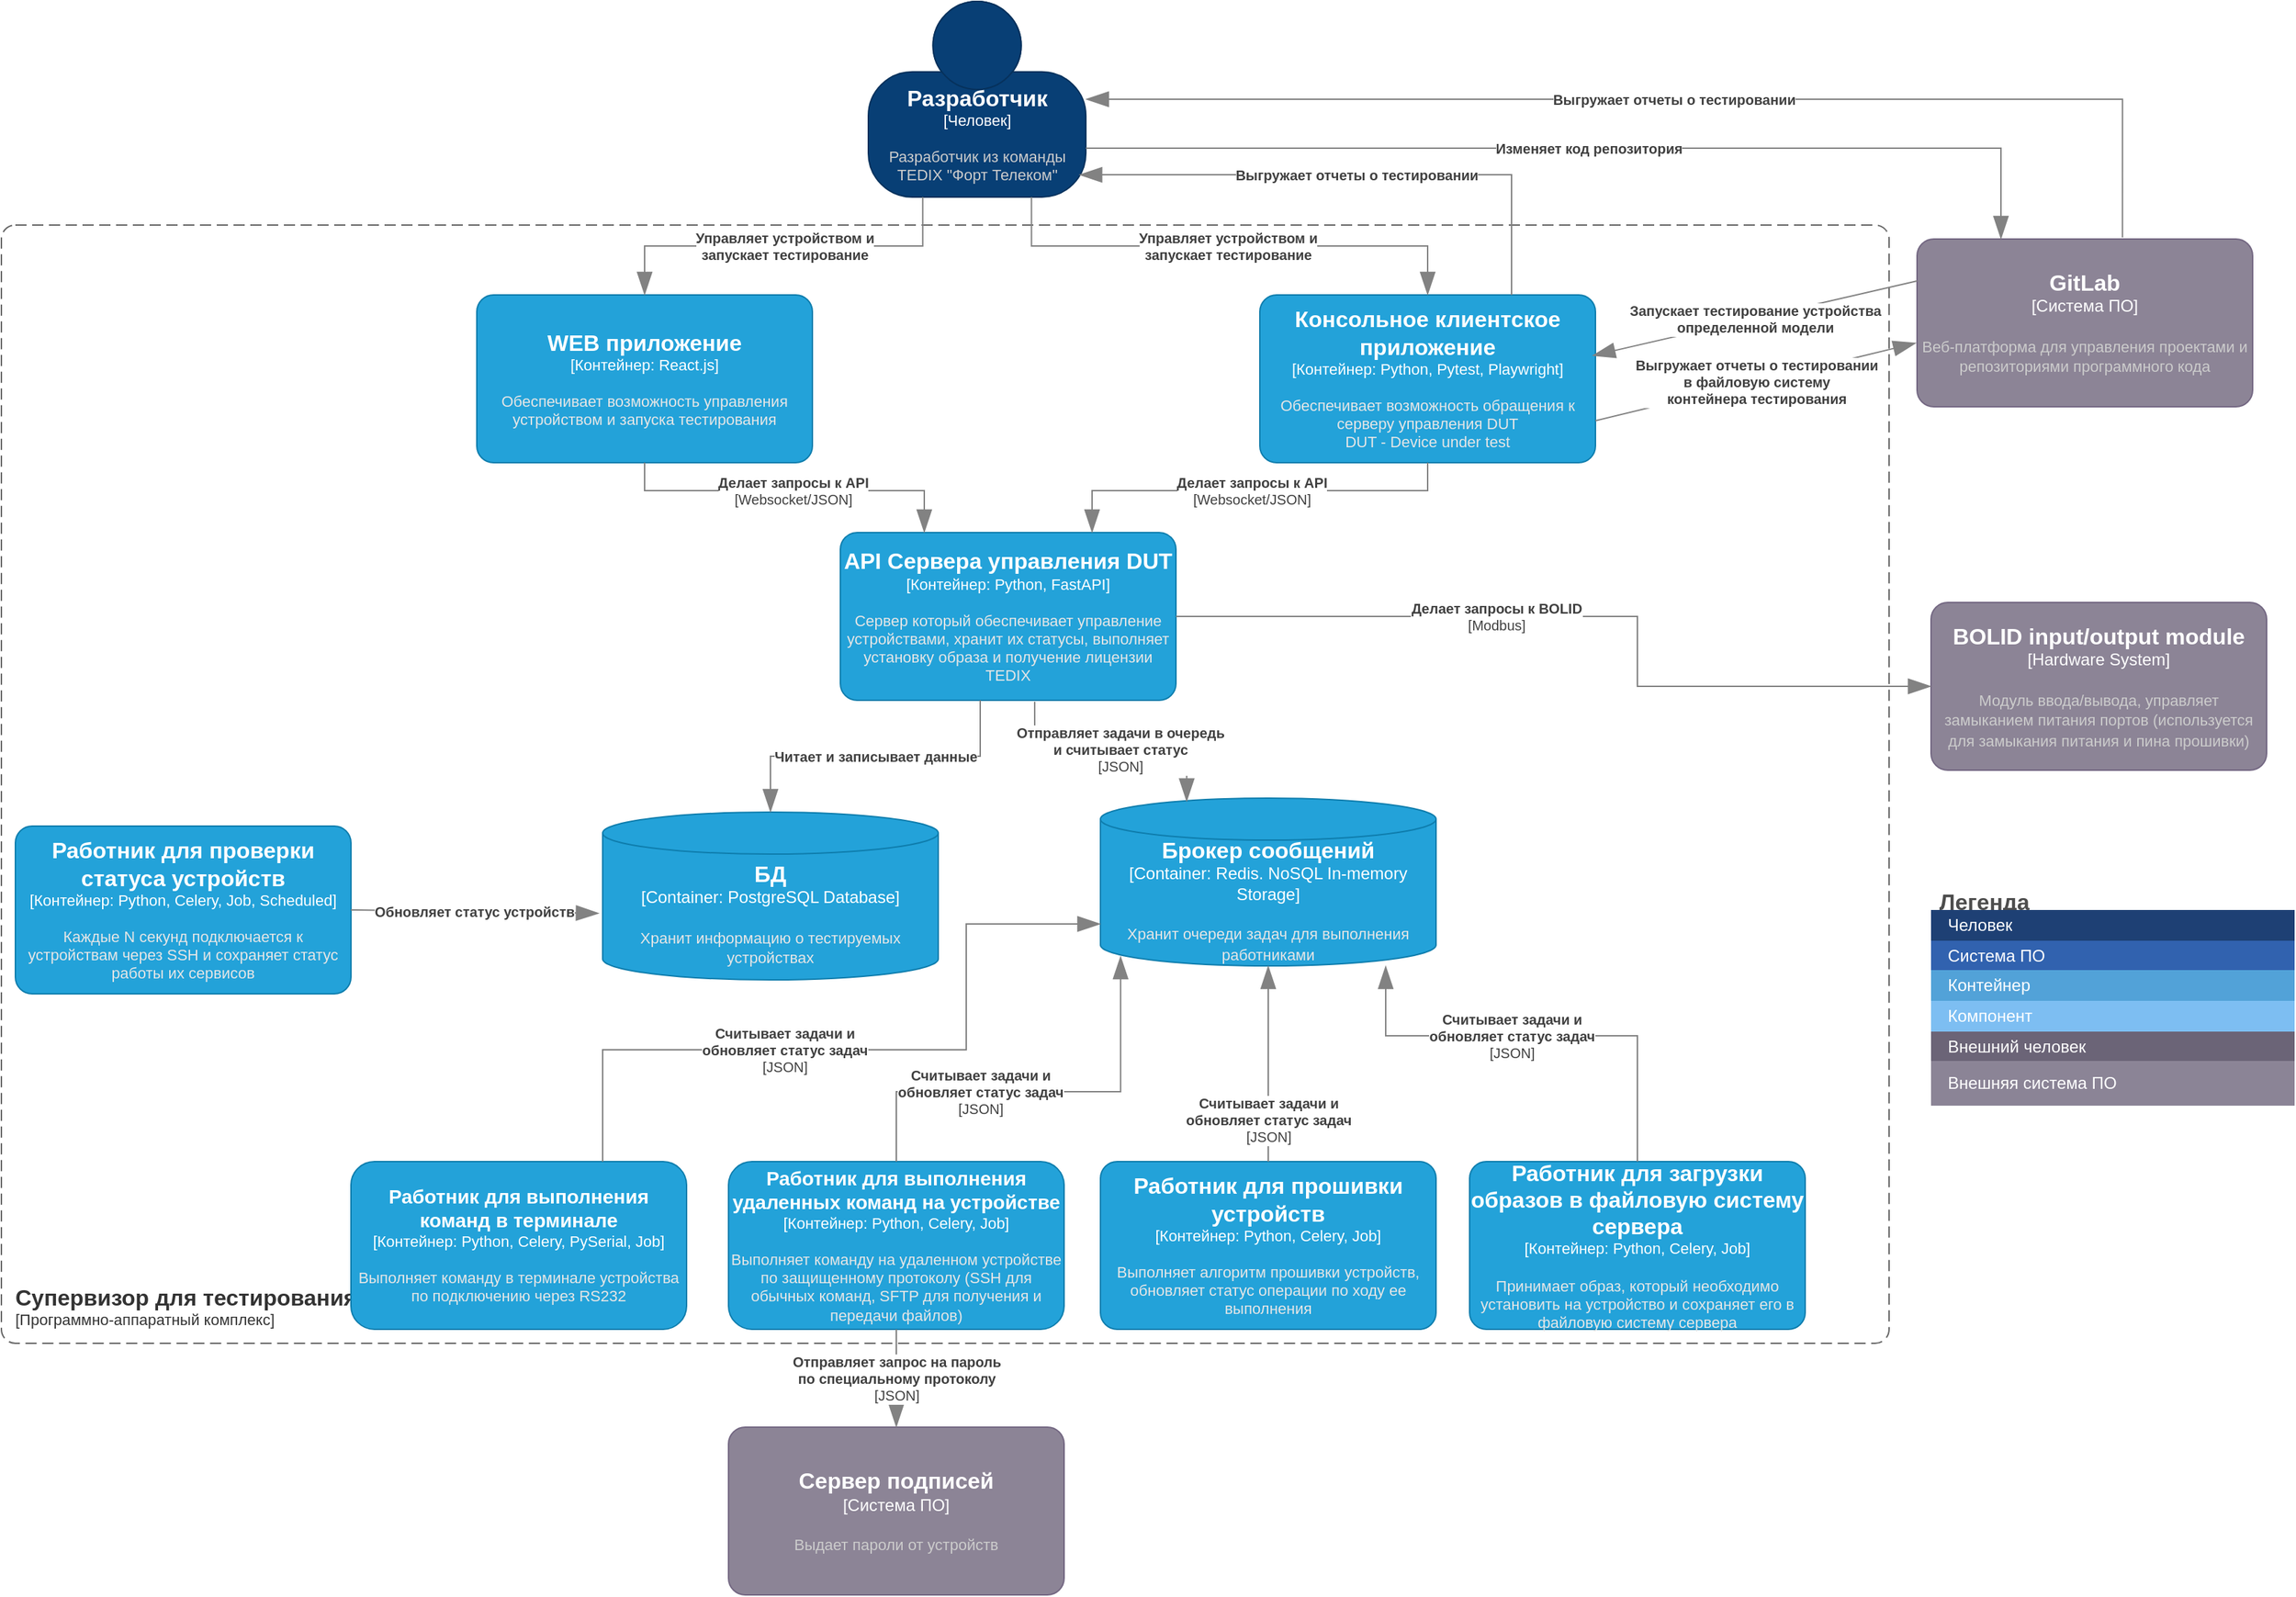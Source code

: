 <mxfile version="26.0.16">
  <diagram name="Страница — 1" id="gZ6Iyopq06BZ13NAgH_K">
    <mxGraphModel dx="3567" dy="1429" grid="1" gridSize="10" guides="1" tooltips="1" connect="1" arrows="1" fold="1" page="1" pageScale="1" pageWidth="827" pageHeight="1169" math="0" shadow="0">
      <root>
        <mxCell id="0" />
        <mxCell id="1" parent="0" />
        <object placeholders="1" c4Name="Разработчик" c4Type="Человек" c4Description="Разработчик из команды TEDIX &quot;Форт Телеком&quot;" label="&lt;font style=&quot;font-size: 16px&quot;&gt;&lt;b&gt;%c4Name%&lt;/b&gt;&lt;/font&gt;&lt;div&gt;[%c4Type%]&lt;/div&gt;&lt;br&gt;&lt;div&gt;&lt;font style=&quot;font-size: 11px&quot;&gt;&lt;font color=&quot;#cccccc&quot;&gt;%c4Description%&lt;/font&gt;&lt;/div&gt;" id="B9FlSasgDufC2KT0_fgy-1">
          <mxCell style="html=1;fontSize=11;dashed=0;whiteSpace=wrap;fillColor=#083F75;strokeColor=#06315C;fontColor=#ffffff;shape=mxgraph.c4.person2;align=center;metaEdit=1;points=[[0.5,0,0],[1,0.5,0],[1,0.75,0],[0.75,1,0],[0.5,1,0],[0.25,1,0],[0,0.75,0],[0,0.5,0]];resizable=1;" parent="1" vertex="1">
            <mxGeometry x="-40" y="20" width="155.56" height="140" as="geometry" />
          </mxCell>
        </object>
        <object placeholders="1" c4Name="Супервизор для тестирования" c4Type="SystemScopeBoundary" c4Application="Программно-аппаратный комплекс" label="&lt;font style=&quot;font-size: 16px&quot;&gt;&lt;b&gt;&lt;div style=&quot;text-align: left&quot;&gt;%c4Name%&lt;/div&gt;&lt;/b&gt;&lt;/font&gt;&lt;div style=&quot;text-align: left&quot;&gt;[%c4Application%]&lt;/div&gt;" id="B9FlSasgDufC2KT0_fgy-2">
          <mxCell style="rounded=1;fontSize=11;whiteSpace=wrap;html=1;dashed=1;arcSize=20;fillColor=none;strokeColor=#666666;fontColor=#333333;labelBackgroundColor=none;align=left;verticalAlign=bottom;labelBorderColor=none;spacingTop=0;spacing=10;dashPattern=8 4;metaEdit=1;rotatable=0;perimeter=rectanglePerimeter;noLabel=0;labelPadding=0;allowArrows=0;connectable=0;expand=0;recursiveResize=0;editable=1;pointerEvents=0;absoluteArcSize=1;points=[[0.25,0,0],[0.5,0,0],[0.75,0,0],[1,0.25,0],[1,0.5,0],[1,0.75,0],[0.75,1,0],[0.5,1,0],[0.25,1,0],[0,0.75,0],[0,0.5,0],[0,0.25,0]];" parent="1" vertex="1">
            <mxGeometry x="-660" y="180" width="1350" height="800" as="geometry" />
          </mxCell>
        </object>
        <object placeholders="1" c4Name="GitLab" c4Type="Система ПО" c4Description="Веб-платформа для управления проектами и репозиториями программного кода" label="&lt;font style=&quot;font-size: 16px&quot;&gt;&lt;b&gt;%c4Name%&lt;/b&gt;&lt;/font&gt;&lt;div&gt;[%c4Type%]&lt;/div&gt;&lt;br&gt;&lt;div&gt;&lt;font style=&quot;font-size: 11px&quot;&gt;&lt;font color=&quot;#cccccc&quot;&gt;%c4Description%&lt;/font&gt;&lt;/div&gt;" id="B9FlSasgDufC2KT0_fgy-3">
          <mxCell style="rounded=1;whiteSpace=wrap;html=1;labelBackgroundColor=none;fillColor=#8C8496;fontColor=#ffffff;align=center;arcSize=10;strokeColor=#736782;metaEdit=1;resizable=0;points=[[0.25,0,0],[0.5,0,0],[0.75,0,0],[1,0.25,0],[1,0.5,0],[1,0.75,0],[0.75,1,0],[0.5,1,0],[0.25,1,0],[0,0.75,0],[0,0.5,0],[0,0.25,0]];" parent="1" vertex="1">
            <mxGeometry x="710" y="190" width="240" height="120" as="geometry" />
          </mxCell>
        </object>
        <mxCell id="B9FlSasgDufC2KT0_fgy-4" value="Легенда" style="shape=table;startSize=20;container=1;collapsible=0;childLayout=tableLayout;fontSize=16;align=left;verticalAlign=top;fillColor=none;strokeColor=none;fontColor=#4D4D4D;fontStyle=1;spacingLeft=6;spacing=0;resizable=1;" parent="1" vertex="1">
          <mxGeometry x="720" y="650" width="260" height="160" as="geometry" />
        </mxCell>
        <mxCell id="B9FlSasgDufC2KT0_fgy-5" value="" style="shape=tableRow;horizontal=0;startSize=0;swimlaneHead=0;swimlaneBody=0;strokeColor=inherit;top=0;left=0;bottom=0;right=0;collapsible=0;dropTarget=0;fillColor=none;points=[[0,0.5],[1,0.5]];portConstraint=eastwest;fontSize=12;" parent="B9FlSasgDufC2KT0_fgy-4" vertex="1">
          <mxGeometry y="20" width="260" height="22" as="geometry" />
        </mxCell>
        <mxCell id="B9FlSasgDufC2KT0_fgy-6" value="Человек" style="shape=partialRectangle;html=1;whiteSpace=wrap;connectable=0;strokeColor=inherit;overflow=hidden;fillColor=#1E4074;top=0;left=0;bottom=0;right=0;pointerEvents=1;fontSize=12;align=left;fontColor=#FFFFFF;gradientColor=none;spacingLeft=10;spacingRight=4;" parent="B9FlSasgDufC2KT0_fgy-5" vertex="1">
          <mxGeometry width="260" height="22" as="geometry">
            <mxRectangle width="260" height="22" as="alternateBounds" />
          </mxGeometry>
        </mxCell>
        <mxCell id="B9FlSasgDufC2KT0_fgy-7" value="" style="shape=tableRow;horizontal=0;startSize=0;swimlaneHead=0;swimlaneBody=0;strokeColor=inherit;top=0;left=0;bottom=0;right=0;collapsible=0;dropTarget=0;fillColor=none;points=[[0,0.5],[1,0.5]];portConstraint=eastwest;fontSize=12;" parent="B9FlSasgDufC2KT0_fgy-4" vertex="1">
          <mxGeometry y="42" width="260" height="21" as="geometry" />
        </mxCell>
        <mxCell id="B9FlSasgDufC2KT0_fgy-8" value="Система ПО" style="shape=partialRectangle;html=1;whiteSpace=wrap;connectable=0;strokeColor=inherit;overflow=hidden;fillColor=#3162AF;top=0;left=0;bottom=0;right=0;pointerEvents=1;fontSize=12;align=left;fontColor=#FFFFFF;gradientColor=none;spacingLeft=10;spacingRight=4;" parent="B9FlSasgDufC2KT0_fgy-7" vertex="1">
          <mxGeometry width="260" height="21" as="geometry">
            <mxRectangle width="260" height="21" as="alternateBounds" />
          </mxGeometry>
        </mxCell>
        <mxCell id="B9FlSasgDufC2KT0_fgy-9" value="" style="shape=tableRow;horizontal=0;startSize=0;swimlaneHead=0;swimlaneBody=0;strokeColor=inherit;top=0;left=0;bottom=0;right=0;collapsible=0;dropTarget=0;fillColor=none;points=[[0,0.5],[1,0.5]];portConstraint=eastwest;fontSize=12;" parent="B9FlSasgDufC2KT0_fgy-4" vertex="1">
          <mxGeometry y="63" width="260" height="22" as="geometry" />
        </mxCell>
        <mxCell id="B9FlSasgDufC2KT0_fgy-10" value="Контейнер" style="shape=partialRectangle;html=1;whiteSpace=wrap;connectable=0;strokeColor=inherit;overflow=hidden;fillColor=#52a2d8;top=0;left=0;bottom=0;right=0;pointerEvents=1;fontSize=12;align=left;fontColor=#FFFFFF;gradientColor=none;spacingLeft=10;spacingRight=4;" parent="B9FlSasgDufC2KT0_fgy-9" vertex="1">
          <mxGeometry width="260" height="22" as="geometry">
            <mxRectangle width="260" height="22" as="alternateBounds" />
          </mxGeometry>
        </mxCell>
        <mxCell id="B9FlSasgDufC2KT0_fgy-11" value="" style="shape=tableRow;horizontal=0;startSize=0;swimlaneHead=0;swimlaneBody=0;strokeColor=inherit;top=0;left=0;bottom=0;right=0;collapsible=0;dropTarget=0;fillColor=none;points=[[0,0.5],[1,0.5]];portConstraint=eastwest;fontSize=12;" parent="B9FlSasgDufC2KT0_fgy-4" vertex="1">
          <mxGeometry y="85" width="260" height="22" as="geometry" />
        </mxCell>
        <mxCell id="B9FlSasgDufC2KT0_fgy-12" value="Компонент" style="shape=partialRectangle;html=1;whiteSpace=wrap;connectable=0;strokeColor=inherit;overflow=hidden;fillColor=#7dbef2;top=0;left=0;bottom=0;right=0;pointerEvents=1;fontSize=12;align=left;fontColor=#FFFFFF;gradientColor=none;spacingLeft=10;spacingRight=4;" parent="B9FlSasgDufC2KT0_fgy-11" vertex="1">
          <mxGeometry width="260" height="22" as="geometry">
            <mxRectangle width="260" height="22" as="alternateBounds" />
          </mxGeometry>
        </mxCell>
        <mxCell id="B9FlSasgDufC2KT0_fgy-13" value="" style="shape=tableRow;horizontal=0;startSize=0;swimlaneHead=0;swimlaneBody=0;strokeColor=inherit;top=0;left=0;bottom=0;right=0;collapsible=0;dropTarget=0;fillColor=none;points=[[0,0.5],[1,0.5]];portConstraint=eastwest;fontSize=12;" parent="B9FlSasgDufC2KT0_fgy-4" vertex="1">
          <mxGeometry y="107" width="260" height="21" as="geometry" />
        </mxCell>
        <mxCell id="B9FlSasgDufC2KT0_fgy-14" value="Внешний человек" style="shape=partialRectangle;html=1;whiteSpace=wrap;connectable=0;strokeColor=inherit;overflow=hidden;fillColor=#6b6477;top=0;left=0;bottom=0;right=0;pointerEvents=1;fontSize=12;align=left;fontColor=#FFFFFF;gradientColor=none;spacingLeft=10;spacingRight=4;" parent="B9FlSasgDufC2KT0_fgy-13" vertex="1">
          <mxGeometry width="260" height="21" as="geometry">
            <mxRectangle width="260" height="21" as="alternateBounds" />
          </mxGeometry>
        </mxCell>
        <mxCell id="B9FlSasgDufC2KT0_fgy-15" value="" style="shape=tableRow;horizontal=0;startSize=0;swimlaneHead=0;swimlaneBody=0;strokeColor=inherit;top=0;left=0;bottom=0;right=0;collapsible=0;dropTarget=0;fillColor=none;points=[[0,0.5],[1,0.5]];portConstraint=eastwest;fontSize=12;" parent="B9FlSasgDufC2KT0_fgy-4" vertex="1">
          <mxGeometry y="128" width="260" height="32" as="geometry" />
        </mxCell>
        <mxCell id="B9FlSasgDufC2KT0_fgy-16" value="Внешняя система ПО" style="shape=partialRectangle;html=1;whiteSpace=wrap;connectable=0;strokeColor=inherit;overflow=hidden;fillColor=#8b8496;top=0;left=0;bottom=0;right=0;pointerEvents=1;fontSize=12;align=left;fontColor=#FFFFFF;gradientColor=none;spacingLeft=10;spacingRight=4;" parent="B9FlSasgDufC2KT0_fgy-15" vertex="1">
          <mxGeometry width="260" height="32" as="geometry">
            <mxRectangle width="260" height="32" as="alternateBounds" />
          </mxGeometry>
        </mxCell>
        <object placeholders="1" c4Type="Relationship" c4Description="Изменяет код репозитория" label="&lt;div style=&quot;text-align: left&quot;&gt;&lt;div style=&quot;text-align: center&quot;&gt;&lt;b&gt;%c4Description%&lt;/b&gt;&lt;/div&gt;" id="B9FlSasgDufC2KT0_fgy-18">
          <mxCell style="endArrow=blockThin;html=1;fontSize=10;fontColor=#404040;strokeWidth=1;endFill=1;strokeColor=#828282;elbow=vertical;metaEdit=1;endSize=14;startSize=14;jumpStyle=arc;jumpSize=16;rounded=0;entryX=0.25;entryY=0;entryDx=0;entryDy=0;entryPerimeter=0;exitX=1;exitY=0.75;exitDx=0;exitDy=0;exitPerimeter=0;edgeStyle=orthogonalEdgeStyle;" parent="1" source="B9FlSasgDufC2KT0_fgy-1" target="B9FlSasgDufC2KT0_fgy-3" edge="1">
            <mxGeometry width="240" relative="1" as="geometry">
              <mxPoint x="270" y="190" as="sourcePoint" />
              <mxPoint x="510" y="190" as="targetPoint" />
            </mxGeometry>
          </mxCell>
        </object>
        <object placeholders="1" c4Name="Консольное клиентское приложение" c4Type="Контейнер" c4Technology="Python, Pytest, Playwright" c4Description="Обеспечивает возможность обращения к серверу управления DUT&#xa;DUT - Device under test" label="&lt;font style=&quot;font-size: 16px&quot;&gt;&lt;b&gt;%c4Name%&lt;/b&gt;&lt;/font&gt;&lt;div&gt;[%c4Type%: %c4Technology%]&lt;/div&gt;&lt;br&gt;&lt;div&gt;&lt;font style=&quot;font-size: 11px&quot;&gt;&lt;font color=&quot;#E6E6E6&quot;&gt;%c4Description%&lt;/font&gt;&lt;/div&gt;" id="B9FlSasgDufC2KT0_fgy-20">
          <mxCell style="rounded=1;whiteSpace=wrap;html=1;fontSize=11;labelBackgroundColor=none;fillColor=#23A2D9;fontColor=#ffffff;align=center;arcSize=10;strokeColor=#0E7DAD;metaEdit=1;resizable=0;points=[[0.25,0,0],[0.5,0,0],[0.75,0,0],[1,0.25,0],[1,0.5,0],[1,0.75,0],[0.75,1,0],[0.5,1,0],[0.25,1,0],[0,0.75,0],[0,0.5,0],[0,0.25,0]];" parent="1" vertex="1">
            <mxGeometry x="240" y="230" width="240" height="120" as="geometry" />
          </mxCell>
        </object>
        <object placeholders="1" c4Type="Relationship" c4Description="Управляет устройством и&#xa;запускает тестирование" label="&lt;div style=&quot;text-align: left&quot;&gt;&lt;div style=&quot;text-align: center&quot;&gt;&lt;b&gt;%c4Description%&lt;/b&gt;&lt;/div&gt;" id="B9FlSasgDufC2KT0_fgy-21">
          <mxCell style="endArrow=blockThin;html=1;fontSize=10;fontColor=#404040;strokeWidth=1;endFill=1;strokeColor=#828282;elbow=vertical;metaEdit=1;endSize=14;startSize=14;jumpStyle=arc;jumpSize=16;rounded=0;entryX=0.5;entryY=0;entryDx=0;entryDy=0;entryPerimeter=0;exitX=0.75;exitY=1;exitDx=0;exitDy=0;exitPerimeter=0;edgeStyle=orthogonalEdgeStyle;" parent="1" source="B9FlSasgDufC2KT0_fgy-1" target="B9FlSasgDufC2KT0_fgy-20" edge="1">
            <mxGeometry x="-0.006" width="240" relative="1" as="geometry">
              <mxPoint x="532" y="115" as="sourcePoint" />
              <mxPoint x="680" y="190" as="targetPoint" />
              <mxPoint as="offset" />
            </mxGeometry>
          </mxCell>
        </object>
        <object placeholders="1" c4Type="Relationship" c4Description="Запускает тестирование устройства &#xa;определенной модели" label="&lt;div style=&quot;text-align: left&quot;&gt;&lt;div style=&quot;text-align: center&quot;&gt;&lt;b&gt;%c4Description%&lt;/b&gt;&lt;/div&gt;" id="B9FlSasgDufC2KT0_fgy-23">
          <mxCell style="endArrow=blockThin;html=1;fontSize=10;fontColor=#404040;strokeWidth=1;endFill=1;strokeColor=#828282;elbow=vertical;metaEdit=1;endSize=14;startSize=14;jumpStyle=arc;jumpSize=16;rounded=0;entryX=0.991;entryY=0.362;entryDx=0;entryDy=0;entryPerimeter=0;exitX=0;exitY=0.25;exitDx=0;exitDy=0;exitPerimeter=0;" parent="1" source="B9FlSasgDufC2KT0_fgy-3" target="B9FlSasgDufC2KT0_fgy-20" edge="1">
            <mxGeometry width="240" relative="1" as="geometry">
              <mxPoint x="454" y="150" as="sourcePoint" />
              <mxPoint x="430" y="210" as="targetPoint" />
            </mxGeometry>
          </mxCell>
        </object>
        <object placeholders="1" c4Name="API Сервера управления DUT" c4Type="Контейнер" c4Technology="Python, FastAPI" c4Description="Сервер который обеспечивает управление устройствами, хранит их статусы, выполняет установку образа и получение лицензии TEDIX" label="&lt;font style=&quot;font-size: 16px&quot;&gt;&lt;b&gt;%c4Name%&lt;/b&gt;&lt;/font&gt;&lt;div&gt;[%c4Type%: %c4Technology%]&lt;/div&gt;&lt;br&gt;&lt;div&gt;&lt;font style=&quot;font-size: 11px&quot;&gt;&lt;font color=&quot;#E6E6E6&quot;&gt;%c4Description%&lt;/font&gt;&lt;/div&gt;" id="B9FlSasgDufC2KT0_fgy-24">
          <mxCell style="rounded=1;whiteSpace=wrap;html=1;fontSize=11;labelBackgroundColor=none;fillColor=#23A2D9;fontColor=#ffffff;align=center;arcSize=10;strokeColor=#0E7DAD;metaEdit=1;resizable=0;points=[[0.25,0,0],[0.5,0,0],[0.75,0,0],[1,0.25,0],[1,0.5,0],[1,0.75,0],[0.75,1,0],[0.5,1,0],[0.25,1,0],[0,0.75,0],[0,0.5,0],[0,0.25,0]];" parent="1" vertex="1">
            <mxGeometry x="-60" y="400" width="240" height="120" as="geometry" />
          </mxCell>
        </object>
        <object placeholders="1" c4Type="Relationship" c4Technology="Websocket/JSON" c4Description="Делает запросы к API" label="&lt;div style=&quot;text-align: left&quot;&gt;&lt;div style=&quot;text-align: center&quot;&gt;&lt;b&gt;%c4Description%&lt;/b&gt;&lt;/div&gt;&lt;div style=&quot;text-align: center&quot;&gt;[%c4Technology%]&lt;/div&gt;&lt;/div&gt;" id="B9FlSasgDufC2KT0_fgy-27">
          <mxCell style="endArrow=blockThin;html=1;fontSize=10;fontColor=#404040;strokeWidth=1;endFill=1;strokeColor=#828282;elbow=vertical;metaEdit=1;endSize=14;startSize=14;jumpStyle=arc;jumpSize=16;rounded=0;exitX=0.5;exitY=1;exitDx=0;exitDy=0;exitPerimeter=0;entryX=0.75;entryY=0;entryDx=0;entryDy=0;entryPerimeter=0;edgeStyle=orthogonalEdgeStyle;" parent="1" source="B9FlSasgDufC2KT0_fgy-20" target="B9FlSasgDufC2KT0_fgy-24" edge="1">
            <mxGeometry x="0.007" width="240" relative="1" as="geometry">
              <mxPoint x="270" y="340" as="sourcePoint" />
              <mxPoint x="510" y="340" as="targetPoint" />
              <Array as="points">
                <mxPoint x="360" y="370" />
                <mxPoint x="120" y="370" />
              </Array>
              <mxPoint as="offset" />
            </mxGeometry>
          </mxCell>
        </object>
        <object placeholders="1" c4Name="Работник для загрузки образов в файловую систему сервера" c4Type="Контейнер" c4Technology="Python, Celery, Job" c4Description="Принимает образ, который необходимо установить на устройство и сохраняет его в файловую систему сервера" label="&lt;font style=&quot;font-size: 16px&quot;&gt;&lt;b&gt;%c4Name%&lt;/b&gt;&lt;/font&gt;&lt;div&gt;[%c4Type%: %c4Technology%]&lt;/div&gt;&lt;br&gt;&lt;div&gt;&lt;font style=&quot;font-size: 11px&quot;&gt;&lt;font color=&quot;#E6E6E6&quot;&gt;%c4Description%&lt;/font&gt;&lt;/div&gt;" id="B9FlSasgDufC2KT0_fgy-28">
          <mxCell style="rounded=1;whiteSpace=wrap;html=1;fontSize=11;labelBackgroundColor=none;fillColor=#23A2D9;fontColor=#ffffff;align=center;arcSize=10;strokeColor=#0E7DAD;metaEdit=1;resizable=0;points=[[0.25,0,0],[0.5,0,0],[0.75,0,0],[1,0.25,0],[1,0.5,0],[1,0.75,0],[0.75,1,0],[0.5,1,0],[0.25,1,0],[0,0.75,0],[0,0.5,0],[0,0.25,0]];" parent="1" vertex="1">
            <mxGeometry x="390" y="850" width="240" height="120" as="geometry" />
          </mxCell>
        </object>
        <object placeholders="1" c4Type="Relationship" c4Description="Выгружает отчеты о тестировании&#xa;в файловую систему&#xa;контейнера тестирования" label="&lt;div style=&quot;text-align: left&quot;&gt;&lt;div style=&quot;text-align: center&quot;&gt;&lt;b&gt;%c4Description%&lt;/b&gt;&lt;/div&gt;" id="B9FlSasgDufC2KT0_fgy-31">
          <mxCell style="endArrow=blockThin;html=1;fontSize=10;fontColor=#404040;strokeWidth=1;endFill=1;strokeColor=#828282;elbow=vertical;metaEdit=1;endSize=14;startSize=14;jumpStyle=arc;jumpSize=16;rounded=0;entryX=-0.003;entryY=0.62;entryDx=0;entryDy=0;entryPerimeter=0;exitX=1;exitY=0.75;exitDx=0;exitDy=0;exitPerimeter=0;" parent="1" source="B9FlSasgDufC2KT0_fgy-20" target="B9FlSasgDufC2KT0_fgy-3" edge="1">
            <mxGeometry width="240" relative="1" as="geometry">
              <mxPoint x="270" y="340" as="sourcePoint" />
              <mxPoint x="510" y="340" as="targetPoint" />
            </mxGeometry>
          </mxCell>
        </object>
        <object placeholders="1" c4Type="Relationship" c4Description="Выгружает отчеты о тестировании" label="&lt;div style=&quot;text-align: left&quot;&gt;&lt;div style=&quot;text-align: center&quot;&gt;&lt;b&gt;%c4Description%&lt;/b&gt;&lt;/div&gt;" id="B9FlSasgDufC2KT0_fgy-34">
          <mxCell style="endArrow=blockThin;html=1;fontSize=10;fontColor=#404040;strokeWidth=1;endFill=1;strokeColor=#828282;elbow=vertical;metaEdit=1;endSize=14;startSize=14;jumpStyle=arc;jumpSize=16;rounded=0;entryX=1;entryY=0.5;entryDx=0;entryDy=0;entryPerimeter=0;exitX=0.612;exitY=-0.009;exitDx=0;exitDy=0;exitPerimeter=0;edgeStyle=orthogonalEdgeStyle;" parent="1" source="B9FlSasgDufC2KT0_fgy-3" target="B9FlSasgDufC2KT0_fgy-1" edge="1">
            <mxGeometry width="240" relative="1" as="geometry">
              <mxPoint x="270" y="340" as="sourcePoint" />
              <mxPoint x="510" y="340" as="targetPoint" />
              <Array as="points">
                <mxPoint x="857" y="90" />
              </Array>
            </mxGeometry>
          </mxCell>
        </object>
        <object placeholders="1" c4Name="БД" c4Type="Container" c4Technology="PostgreSQL Database" c4Description="Хранит информацию о тестируемых устройствах" label="&lt;font style=&quot;font-size: 16px&quot;&gt;&lt;b&gt;%c4Name%&lt;/b&gt;&lt;/font&gt;&lt;div&gt;[%c4Type%:&amp;nbsp;%c4Technology%]&lt;/div&gt;&lt;br&gt;&lt;div&gt;&lt;font style=&quot;font-size: 11px&quot;&gt;&lt;font color=&quot;#E6E6E6&quot;&gt;%c4Description%&lt;/font&gt;&lt;/div&gt;" id="B9FlSasgDufC2KT0_fgy-36">
          <mxCell style="shape=cylinder3;size=15;whiteSpace=wrap;html=1;boundedLbl=1;rounded=0;labelBackgroundColor=none;fillColor=#23A2D9;fontSize=12;fontColor=#ffffff;align=center;strokeColor=#0E7DAD;metaEdit=1;points=[[0.5,0,0],[1,0.25,0],[1,0.5,0],[1,0.75,0],[0.5,1,0],[0,0.75,0],[0,0.5,0],[0,0.25,0]];resizable=0;" parent="1" vertex="1">
            <mxGeometry x="-230" y="600" width="240" height="120" as="geometry" />
          </mxCell>
        </object>
        <object placeholders="1" c4Type="Relationship" c4Description="Читает и записывает данные" label="&lt;div style=&quot;text-align: left&quot;&gt;&lt;div style=&quot;text-align: center&quot;&gt;&lt;b&gt;%c4Description%&lt;/b&gt;&lt;/div&gt;" id="B9FlSasgDufC2KT0_fgy-37">
          <mxCell style="endArrow=blockThin;html=1;fontSize=10;fontColor=#404040;strokeWidth=1;endFill=1;strokeColor=#828282;elbow=vertical;metaEdit=1;endSize=14;startSize=14;jumpStyle=arc;jumpSize=16;rounded=0;entryX=0.5;entryY=0;entryDx=0;entryDy=0;entryPerimeter=0;edgeStyle=orthogonalEdgeStyle;" parent="1" target="B9FlSasgDufC2KT0_fgy-36" edge="1">
            <mxGeometry x="0.003" width="240" relative="1" as="geometry">
              <mxPoint x="40" y="520" as="sourcePoint" />
              <mxPoint x="540" y="420" as="targetPoint" />
              <Array as="points">
                <mxPoint x="40" y="520" />
                <mxPoint x="40" y="560" />
                <mxPoint x="-110" y="560" />
              </Array>
              <mxPoint as="offset" />
            </mxGeometry>
          </mxCell>
        </object>
        <object placeholders="1" c4Name="Работник для прошивки устройств" c4Type="Контейнер" c4Technology="Python, Celery, Job" c4Description="Выполняет алгоритм прошивки устройств, обновляет статус операции по ходу ее выполнения" label="&lt;font style=&quot;font-size: 16px&quot;&gt;&lt;b&gt;%c4Name%&lt;/b&gt;&lt;/font&gt;&lt;div&gt;[%c4Type%: %c4Technology%]&lt;/div&gt;&lt;br&gt;&lt;div&gt;&lt;font style=&quot;font-size: 11px&quot;&gt;&lt;font color=&quot;#E6E6E6&quot;&gt;%c4Description%&lt;/font&gt;&lt;/div&gt;" id="Phok59T1mTUjHFE7Rr9w-1">
          <mxCell style="rounded=1;whiteSpace=wrap;html=1;fontSize=11;labelBackgroundColor=none;fillColor=#23A2D9;fontColor=#ffffff;align=center;arcSize=10;strokeColor=#0E7DAD;metaEdit=1;resizable=0;points=[[0.25,0,0],[0.5,0,0],[0.75,0,0],[1,0.25,0],[1,0.5,0],[1,0.75,0],[0.75,1,0],[0.5,1,0],[0.25,1,0],[0,0.75,0],[0,0.5,0],[0,0.25,0]];" vertex="1" parent="1">
            <mxGeometry x="126" y="850" width="240" height="120" as="geometry" />
          </mxCell>
        </object>
        <object placeholders="1" c4Name="Сервер подписей" c4Type="Система ПО" c4Description="Выдает пароли от устройств" label="&lt;font style=&quot;font-size: 16px&quot;&gt;&lt;b&gt;%c4Name%&lt;/b&gt;&lt;/font&gt;&lt;div&gt;[%c4Type%]&lt;/div&gt;&lt;br&gt;&lt;div&gt;&lt;font style=&quot;font-size: 11px&quot;&gt;&lt;font color=&quot;#cccccc&quot;&gt;%c4Description%&lt;/font&gt;&lt;/div&gt;" id="Phok59T1mTUjHFE7Rr9w-2">
          <mxCell style="rounded=1;whiteSpace=wrap;html=1;labelBackgroundColor=none;fillColor=#8C8496;fontColor=#ffffff;align=center;arcSize=10;strokeColor=#736782;metaEdit=1;resizable=0;points=[[0.25,0,0],[0.5,0,0],[0.75,0,0],[1,0.25,0],[1,0.5,0],[1,0.75,0],[0.75,1,0],[0.5,1,0],[0.25,1,0],[0,0.75,0],[0,0.5,0],[0,0.25,0]];" vertex="1" parent="1">
            <mxGeometry x="-140" y="1040" width="240" height="120" as="geometry" />
          </mxCell>
        </object>
        <object placeholders="1" c4Name="Работник для выполнения удаленных команд на устройстве" c4Type="Контейнер" c4Technology="Python, Celery, Job" c4Description="Выполняет команду на удаленном устройстве по защищенному протоколу (SSH для обычных команд, SFTP для получения и передачи файлов)" label="&lt;font style=&quot;font-size: 14px&quot;&gt;&lt;b&gt;%c4Name%&lt;/b&gt;&lt;/font&gt;&lt;div&gt;[%c4Type%: %c4Technology%]&lt;/div&gt;&lt;br&gt;&lt;div&gt;&lt;font style=&quot;font-size: 11px&quot;&gt;&lt;font color=&quot;#E6E6E6&quot;&gt;%c4Description%&lt;/font&gt;&lt;/div&gt;" id="Phok59T1mTUjHFE7Rr9w-5">
          <mxCell style="rounded=1;whiteSpace=wrap;html=1;fontSize=11;labelBackgroundColor=none;fillColor=#23A2D9;fontColor=#ffffff;align=center;arcSize=14;strokeColor=#0E7DAD;metaEdit=1;resizable=0;points=[[0.25,0,0],[0.5,0,0],[0.75,0,0],[1,0.25,0],[1,0.5,0],[1,0.75,0],[0.75,1,0],[0.5,1,0],[0.25,1,0],[0,0.75,0],[0,0.5,0],[0,0.25,0]];" vertex="1" parent="1">
            <mxGeometry x="-140" y="850" width="240" height="120" as="geometry" />
          </mxCell>
        </object>
        <object placeholders="1" c4Name="Брокер сообщений" c4Type="Container" c4Technology="Redis. NoSQL In-memory Storage" c4Description="Хранит очереди задач для выполнения работниками" label="&lt;font style=&quot;font-size: 16px&quot;&gt;&lt;b&gt;%c4Name%&lt;/b&gt;&lt;/font&gt;&lt;div&gt;[%c4Type%:&amp;nbsp;%c4Technology%]&lt;/div&gt;&lt;br&gt;&lt;div&gt;&lt;font style=&quot;font-size: 11px&quot;&gt;&lt;font color=&quot;#E6E6E6&quot;&gt;%c4Description%&lt;/font&gt;&lt;/div&gt;" id="Phok59T1mTUjHFE7Rr9w-7">
          <mxCell style="shape=cylinder3;size=15;whiteSpace=wrap;html=1;boundedLbl=1;rounded=0;labelBackgroundColor=none;fillColor=#23A2D9;fontSize=12;fontColor=#ffffff;align=center;strokeColor=#0E7DAD;metaEdit=1;points=[[0.5,0,0],[1,0.25,0],[1,0.5,0],[1,0.75,0],[0.5,1,0],[0,0.75,0],[0,0.5,0],[0,0.25,0]];resizable=0;" vertex="1" parent="1">
            <mxGeometry x="126" y="590" width="240" height="120" as="geometry" />
          </mxCell>
        </object>
        <object placeholders="1" c4Type="Relationship" c4Technology="JSON" c4Description="Отправляет задачи в очередь&#xa;и считывает статус" label="&lt;div style=&quot;text-align: left&quot;&gt;&lt;div style=&quot;text-align: center&quot;&gt;&lt;b&gt;%c4Description%&lt;/b&gt;&lt;/div&gt;&lt;div style=&quot;text-align: center&quot;&gt;[%c4Technology%]&lt;/div&gt;&lt;/div&gt;" id="Phok59T1mTUjHFE7Rr9w-10">
          <mxCell style="endArrow=blockThin;html=1;fontSize=10;fontColor=#404040;strokeWidth=1;endFill=1;strokeColor=#828282;elbow=vertical;metaEdit=1;endSize=14;startSize=14;jumpStyle=arc;jumpSize=16;rounded=0;exitX=0.579;exitY=1.008;exitDx=0;exitDy=0;exitPerimeter=0;entryX=0.257;entryY=0.02;entryDx=0;entryDy=0;entryPerimeter=0;edgeStyle=orthogonalEdgeStyle;" edge="1" parent="1" source="B9FlSasgDufC2KT0_fgy-24" target="Phok59T1mTUjHFE7Rr9w-7">
            <mxGeometry x="0.055" width="240" relative="1" as="geometry">
              <mxPoint x="150" y="270" as="sourcePoint" />
              <mxPoint x="34" y="281" as="targetPoint" />
              <mxPoint as="offset" />
            </mxGeometry>
          </mxCell>
        </object>
        <object placeholders="1" c4Name="Работник для выполнения команд в терминале" c4Type="Контейнер" c4Technology="Python, Celery, PySerial, Job" c4Description="Выполняет команду в терминале устройства по подключению через RS232" label="&lt;font style=&quot;font-size: 14px&quot;&gt;&lt;b&gt;%c4Name%&lt;/b&gt;&lt;/font&gt;&lt;div&gt;[%c4Type%: %c4Technology%]&lt;/div&gt;&lt;br&gt;&lt;div&gt;&lt;font style=&quot;font-size: 11px&quot;&gt;&lt;font color=&quot;#E6E6E6&quot;&gt;%c4Description%&lt;/font&gt;&lt;/div&gt;" id="Phok59T1mTUjHFE7Rr9w-15">
          <mxCell style="rounded=1;whiteSpace=wrap;html=1;fontSize=11;labelBackgroundColor=none;fillColor=#23A2D9;fontColor=#ffffff;align=center;arcSize=14;strokeColor=#0E7DAD;metaEdit=1;resizable=0;points=[[0.25,0,0],[0.5,0,0],[0.75,0,0],[1,0.25,0],[1,0.5,0],[1,0.75,0],[0.75,1,0],[0.5,1,0],[0.25,1,0],[0,0.75,0],[0,0.5,0],[0,0.25,0]];" vertex="1" parent="1">
            <mxGeometry x="-410" y="850" width="240" height="120" as="geometry" />
          </mxCell>
        </object>
        <object placeholders="1" c4Name="Работник для проверки статуса устройств" c4Type="Контейнер" c4Technology="Python, Celery, Job, Scheduled" c4Description="Каждые N секунд подключается к устройствам через SSH и сохраняет статус работы их сервисов " label="&lt;font style=&quot;font-size: 16px&quot;&gt;&lt;b&gt;%c4Name%&lt;/b&gt;&lt;/font&gt;&lt;div&gt;[%c4Type%: %c4Technology%]&lt;/div&gt;&lt;br&gt;&lt;div&gt;&lt;font style=&quot;font-size: 11px&quot;&gt;&lt;font color=&quot;#E6E6E6&quot;&gt;%c4Description%&lt;/font&gt;&lt;/div&gt;" id="Phok59T1mTUjHFE7Rr9w-17">
          <mxCell style="rounded=1;whiteSpace=wrap;html=1;fontSize=11;labelBackgroundColor=none;fillColor=#23A2D9;fontColor=#ffffff;align=center;arcSize=10;strokeColor=#0E7DAD;metaEdit=1;resizable=0;points=[[0.25,0,0],[0.5,0,0],[0.75,0,0],[1,0.25,0],[1,0.5,0],[1,0.75,0],[0.75,1,0],[0.5,1,0],[0.25,1,0],[0,0.75,0],[0,0.5,0],[0,0.25,0]];" vertex="1" parent="1">
            <mxGeometry x="-650" y="610" width="240" height="120" as="geometry" />
          </mxCell>
        </object>
        <object placeholders="1" c4Type="Relationship" c4Description="Обновляет статус устройств" label="&lt;div style=&quot;text-align: left&quot;&gt;&lt;div style=&quot;text-align: center&quot;&gt;&lt;b&gt;%c4Description%&lt;/b&gt;&lt;/div&gt;" id="Phok59T1mTUjHFE7Rr9w-18">
          <mxCell style="endArrow=blockThin;html=1;fontSize=10;fontColor=#404040;strokeWidth=1;endFill=1;strokeColor=#828282;elbow=vertical;metaEdit=1;endSize=14;startSize=14;jumpStyle=arc;jumpSize=16;rounded=0;entryX=-0.011;entryY=0.603;entryDx=0;entryDy=0;entryPerimeter=0;exitX=1;exitY=0.5;exitDx=0;exitDy=0;exitPerimeter=0;" edge="1" parent="1" source="Phok59T1mTUjHFE7Rr9w-17" target="B9FlSasgDufC2KT0_fgy-36">
            <mxGeometry x="-0.001" width="240" relative="1" as="geometry">
              <mxPoint x="-380" y="690" as="sourcePoint" />
              <mxPoint x="355" y="714" as="targetPoint" />
              <mxPoint as="offset" />
            </mxGeometry>
          </mxCell>
        </object>
        <object placeholders="1" c4Type="Relationship" c4Technology="JSON" c4Description="Отправляет запрос на пароль&#xa;по специальному протоколу" label="&lt;div style=&quot;text-align: left&quot;&gt;&lt;div style=&quot;text-align: center&quot;&gt;&lt;b&gt;%c4Description%&lt;/b&gt;&lt;/div&gt;&lt;div style=&quot;text-align: center&quot;&gt;[%c4Technology%]&lt;/div&gt;&lt;/div&gt;" id="Phok59T1mTUjHFE7Rr9w-21">
          <mxCell style="endArrow=blockThin;html=1;fontSize=10;fontColor=#404040;strokeWidth=1;endFill=1;strokeColor=#828282;elbow=vertical;metaEdit=1;endSize=14;startSize=14;jumpStyle=arc;jumpSize=16;rounded=0;exitX=0.5;exitY=1;exitDx=0;exitDy=0;exitPerimeter=0;entryX=0.5;entryY=0;entryDx=0;entryDy=0;entryPerimeter=0;" edge="1" parent="1" source="Phok59T1mTUjHFE7Rr9w-5" target="Phok59T1mTUjHFE7Rr9w-2">
            <mxGeometry width="240" relative="1" as="geometry">
              <mxPoint x="30" y="320" as="sourcePoint" />
              <mxPoint x="198" y="452" as="targetPoint" />
            </mxGeometry>
          </mxCell>
        </object>
        <object placeholders="1" c4Name="WEB приложение" c4Type="Контейнер" c4Technology="React.js" c4Description="Обеспечивает возможность управления устройством и запуска тестирования" label="&lt;font style=&quot;font-size: 16px&quot;&gt;&lt;b&gt;%c4Name%&lt;/b&gt;&lt;/font&gt;&lt;div&gt;[%c4Type%: %c4Technology%]&lt;/div&gt;&lt;br&gt;&lt;div&gt;&lt;font style=&quot;font-size: 11px&quot;&gt;&lt;font color=&quot;#E6E6E6&quot;&gt;%c4Description%&lt;/font&gt;&lt;/div&gt;" id="Phok59T1mTUjHFE7Rr9w-23">
          <mxCell style="rounded=1;whiteSpace=wrap;html=1;fontSize=11;labelBackgroundColor=none;fillColor=#23A2D9;fontColor=#ffffff;align=center;arcSize=10;strokeColor=#0E7DAD;metaEdit=1;resizable=0;points=[[0.25,0,0],[0.5,0,0],[0.75,0,0],[1,0.25,0],[1,0.5,0],[1,0.75,0],[0.75,1,0],[0.5,1,0],[0.25,1,0],[0,0.75,0],[0,0.5,0],[0,0.25,0]];" vertex="1" parent="1">
            <mxGeometry x="-320" y="230" width="240" height="120" as="geometry" />
          </mxCell>
        </object>
        <object placeholders="1" c4Type="Relationship" c4Description="Управляет устройством и&#xa;запускает тестирование" label="&lt;div style=&quot;text-align: left&quot;&gt;&lt;div style=&quot;text-align: center&quot;&gt;&lt;b&gt;%c4Description%&lt;/b&gt;&lt;/div&gt;" id="Phok59T1mTUjHFE7Rr9w-24">
          <mxCell style="endArrow=blockThin;html=1;fontSize=10;fontColor=#404040;strokeWidth=1;endFill=1;strokeColor=#828282;elbow=vertical;metaEdit=1;endSize=14;startSize=14;jumpStyle=arc;jumpSize=16;rounded=0;entryX=0.5;entryY=0;entryDx=0;entryDy=0;entryPerimeter=0;exitX=0.25;exitY=1;exitDx=0;exitDy=0;exitPerimeter=0;edgeStyle=orthogonalEdgeStyle;" edge="1" parent="1" source="B9FlSasgDufC2KT0_fgy-1" target="Phok59T1mTUjHFE7Rr9w-23">
            <mxGeometry x="-0.006" width="240" relative="1" as="geometry">
              <mxPoint x="48" y="170" as="sourcePoint" />
              <mxPoint x="370" y="240" as="targetPoint" />
              <mxPoint as="offset" />
            </mxGeometry>
          </mxCell>
        </object>
        <object placeholders="1" c4Type="Relationship" c4Technology="Websocket/JSON" c4Description="Делает запросы к API" label="&lt;div style=&quot;text-align: left&quot;&gt;&lt;div style=&quot;text-align: center&quot;&gt;&lt;b&gt;%c4Description%&lt;/b&gt;&lt;/div&gt;&lt;div style=&quot;text-align: center&quot;&gt;[%c4Technology%]&lt;/div&gt;&lt;/div&gt;" id="Phok59T1mTUjHFE7Rr9w-25">
          <mxCell style="endArrow=blockThin;html=1;fontSize=10;fontColor=#404040;strokeWidth=1;endFill=1;strokeColor=#828282;elbow=vertical;metaEdit=1;endSize=14;startSize=14;jumpStyle=arc;jumpSize=16;rounded=0;exitX=0.5;exitY=1;exitDx=0;exitDy=0;exitPerimeter=0;entryX=0.25;entryY=0;entryDx=0;entryDy=0;entryPerimeter=0;edgeStyle=orthogonalEdgeStyle;" edge="1" parent="1" source="Phok59T1mTUjHFE7Rr9w-23" target="B9FlSasgDufC2KT0_fgy-24">
            <mxGeometry x="0.007" width="240" relative="1" as="geometry">
              <mxPoint x="370" y="360" as="sourcePoint" />
              <mxPoint x="130" y="410" as="targetPoint" />
              <Array as="points">
                <mxPoint x="-200" y="370" />
                <mxPoint y="370" />
              </Array>
              <mxPoint as="offset" />
            </mxGeometry>
          </mxCell>
        </object>
        <object placeholders="1" c4Type="Relationship" c4Technology="JSON" c4Description="Считывает задачи и&#xa;обновляет статус задач" label="&lt;div style=&quot;text-align: left&quot;&gt;&lt;div style=&quot;text-align: center&quot;&gt;&lt;b&gt;%c4Description%&lt;/b&gt;&lt;/div&gt;&lt;div style=&quot;text-align: center&quot;&gt;[%c4Technology%]&lt;/div&gt;&lt;/div&gt;" id="Phok59T1mTUjHFE7Rr9w-26">
          <mxCell style="endArrow=blockThin;html=1;fontSize=10;fontColor=#404040;strokeWidth=1;endFill=1;strokeColor=#828282;elbow=vertical;metaEdit=1;endSize=14;startSize=14;jumpStyle=arc;jumpSize=16;rounded=0;entryX=0;entryY=0.75;entryDx=0;entryDy=0;entryPerimeter=0;edgeStyle=orthogonalEdgeStyle;exitX=0.75;exitY=0;exitDx=0;exitDy=0;exitPerimeter=0;" edge="1" parent="1" source="Phok59T1mTUjHFE7Rr9w-15" target="Phok59T1mTUjHFE7Rr9w-7">
            <mxGeometry x="-0.202" width="240" relative="1" as="geometry">
              <mxPoint x="-280" y="810" as="sourcePoint" />
              <mxPoint x="198" y="602" as="targetPoint" />
              <Array as="points">
                <mxPoint x="-230" y="770" />
                <mxPoint x="30" y="770" />
                <mxPoint x="30" y="680" />
              </Array>
              <mxPoint as="offset" />
            </mxGeometry>
          </mxCell>
        </object>
        <object placeholders="1" c4Type="Relationship" c4Technology="JSON" c4Description="Считывает задачи и&#xa;обновляет статус задач" label="&lt;div style=&quot;text-align: left&quot;&gt;&lt;div style=&quot;text-align: center&quot;&gt;&lt;b&gt;%c4Description%&lt;/b&gt;&lt;/div&gt;&lt;div style=&quot;text-align: center&quot;&gt;[%c4Technology%]&lt;/div&gt;&lt;/div&gt;" id="Phok59T1mTUjHFE7Rr9w-30">
          <mxCell style="endArrow=blockThin;html=1;fontSize=10;fontColor=#404040;strokeWidth=1;endFill=1;strokeColor=#828282;elbow=vertical;metaEdit=1;endSize=14;startSize=14;jumpStyle=arc;jumpSize=16;rounded=0;entryX=0.06;entryY=0.942;entryDx=0;entryDy=0;entryPerimeter=0;edgeStyle=orthogonalEdgeStyle;exitX=0.5;exitY=0;exitDx=0;exitDy=0;exitPerimeter=0;" edge="1" parent="1" source="Phok59T1mTUjHFE7Rr9w-5" target="Phok59T1mTUjHFE7Rr9w-7">
            <mxGeometry x="-0.284" width="240" relative="1" as="geometry">
              <mxPoint x="-220" y="860" as="sourcePoint" />
              <mxPoint x="136" y="690" as="targetPoint" />
              <Array as="points">
                <mxPoint x="-20" y="800" />
                <mxPoint x="140" y="800" />
              </Array>
              <mxPoint as="offset" />
            </mxGeometry>
          </mxCell>
        </object>
        <object placeholders="1" c4Type="Relationship" c4Technology="JSON" c4Description="Считывает задачи и&#xa;обновляет статус задач" label="&lt;div style=&quot;text-align: left&quot;&gt;&lt;div style=&quot;text-align: center&quot;&gt;&lt;b&gt;%c4Description%&lt;/b&gt;&lt;/div&gt;&lt;div style=&quot;text-align: center&quot;&gt;[%c4Technology%]&lt;/div&gt;&lt;/div&gt;" id="Phok59T1mTUjHFE7Rr9w-31">
          <mxCell style="endArrow=blockThin;html=1;fontSize=10;fontColor=#404040;strokeWidth=1;endFill=1;strokeColor=#828282;elbow=vertical;metaEdit=1;endSize=14;startSize=14;jumpStyle=arc;jumpSize=16;rounded=0;entryX=0.5;entryY=1;entryDx=0;entryDy=0;entryPerimeter=0;edgeStyle=orthogonalEdgeStyle;exitX=0.5;exitY=0;exitDx=0;exitDy=0;exitPerimeter=0;" edge="1" parent="1" source="Phok59T1mTUjHFE7Rr9w-1" target="Phok59T1mTUjHFE7Rr9w-7">
            <mxGeometry x="-0.284" width="240" relative="1" as="geometry">
              <mxPoint x="-10" y="860" as="sourcePoint" />
              <mxPoint x="150" y="713" as="targetPoint" />
              <Array as="points">
                <mxPoint x="246" y="810" />
                <mxPoint x="240" y="810" />
                <mxPoint x="240" y="820" />
                <mxPoint x="246" y="820" />
              </Array>
              <mxPoint as="offset" />
            </mxGeometry>
          </mxCell>
        </object>
        <object placeholders="1" c4Type="Relationship" c4Technology="JSON" c4Description="Считывает задачи и&#xa;обновляет статус задач" label="&lt;div style=&quot;text-align: left&quot;&gt;&lt;div style=&quot;text-align: center&quot;&gt;&lt;b&gt;%c4Description%&lt;/b&gt;&lt;/div&gt;&lt;div style=&quot;text-align: center&quot;&gt;[%c4Technology%]&lt;/div&gt;&lt;/div&gt;" id="Phok59T1mTUjHFE7Rr9w-34">
          <mxCell style="endArrow=blockThin;html=1;fontSize=10;fontColor=#404040;strokeWidth=1;endFill=1;strokeColor=#828282;elbow=vertical;metaEdit=1;endSize=14;startSize=14;jumpStyle=arc;jumpSize=16;rounded=0;entryX=0.85;entryY=1;entryDx=0;entryDy=0;entryPerimeter=0;edgeStyle=orthogonalEdgeStyle;exitX=0.5;exitY=0;exitDx=0;exitDy=0;exitPerimeter=0;" edge="1" parent="1" source="B9FlSasgDufC2KT0_fgy-28" target="Phok59T1mTUjHFE7Rr9w-7">
            <mxGeometry x="0.125" width="240" relative="1" as="geometry">
              <mxPoint x="256" y="860" as="sourcePoint" />
              <mxPoint x="256" y="720" as="targetPoint" />
              <Array as="points">
                <mxPoint x="510" y="760" />
                <mxPoint x="330" y="760" />
              </Array>
              <mxPoint as="offset" />
            </mxGeometry>
          </mxCell>
        </object>
        <object placeholders="1" c4Type="Relationship" c4Description="Выгружает отчеты о тестировании" label="&lt;div style=&quot;text-align: left&quot;&gt;&lt;div style=&quot;text-align: center&quot;&gt;&lt;b&gt;%c4Description%&lt;/b&gt;&lt;/div&gt;" id="Phok59T1mTUjHFE7Rr9w-36">
          <mxCell style="endArrow=blockThin;html=1;fontSize=10;fontColor=#404040;strokeWidth=1;endFill=1;strokeColor=#828282;elbow=vertical;metaEdit=1;endSize=14;startSize=14;jumpStyle=arc;jumpSize=16;rounded=0;entryX=0.969;entryY=0.886;entryDx=0;entryDy=0;entryPerimeter=0;exitX=0.75;exitY=0;exitDx=0;exitDy=0;exitPerimeter=0;edgeStyle=orthogonalEdgeStyle;" edge="1" parent="1" source="B9FlSasgDufC2KT0_fgy-20" target="B9FlSasgDufC2KT0_fgy-1">
            <mxGeometry width="240" relative="1" as="geometry">
              <mxPoint x="867" y="199" as="sourcePoint" />
              <mxPoint x="126" y="100" as="targetPoint" />
              <Array as="points">
                <mxPoint x="420" y="144" />
              </Array>
            </mxGeometry>
          </mxCell>
        </object>
        <object placeholders="1" c4Name="BOLID input/output module" c4Type="Hardware System" c4Description="Модуль ввода/вывода, управляет замыканием питания портов (используется для замыкания питания и пина прошивки)" label="&lt;font style=&quot;font-size: 16px&quot;&gt;&lt;b&gt;%c4Name%&lt;/b&gt;&lt;/font&gt;&lt;div&gt;[%c4Type%]&lt;/div&gt;&lt;br&gt;&lt;div&gt;&lt;font style=&quot;font-size: 11px&quot;&gt;&lt;font color=&quot;#cccccc&quot;&gt;%c4Description%&lt;/font&gt;&lt;/div&gt;" id="Phok59T1mTUjHFE7Rr9w-39">
          <mxCell style="rounded=1;whiteSpace=wrap;html=1;labelBackgroundColor=none;fillColor=#8C8496;fontColor=#ffffff;align=center;arcSize=10;strokeColor=#736782;metaEdit=1;resizable=0;points=[[0.25,0,0],[0.5,0,0],[0.75,0,0],[1,0.25,0],[1,0.5,0],[1,0.75,0],[0.75,1,0],[0.5,1,0],[0.25,1,0],[0,0.75,0],[0,0.5,0],[0,0.25,0]];" vertex="1" parent="1">
            <mxGeometry x="720" y="450" width="240" height="120" as="geometry" />
          </mxCell>
        </object>
        <object placeholders="1" c4Type="Relationship" c4Technology="Modbus" c4Description="Делает запросы к BOLID" label="&lt;div style=&quot;text-align: left&quot;&gt;&lt;div style=&quot;text-align: center&quot;&gt;&lt;b&gt;%c4Description%&lt;/b&gt;&lt;/div&gt;&lt;div style=&quot;text-align: center&quot;&gt;[%c4Technology%]&lt;/div&gt;&lt;/div&gt;" id="Phok59T1mTUjHFE7Rr9w-41">
          <mxCell style="endArrow=blockThin;html=1;fontSize=10;fontColor=#404040;strokeWidth=1;endFill=1;strokeColor=#828282;elbow=vertical;metaEdit=1;endSize=14;startSize=14;jumpStyle=arc;jumpSize=16;rounded=0;exitX=1;exitY=0.5;exitDx=0;exitDy=0;exitPerimeter=0;entryX=0;entryY=0.5;entryDx=0;entryDy=0;entryPerimeter=0;edgeStyle=orthogonalEdgeStyle;" edge="1" parent="1" source="B9FlSasgDufC2KT0_fgy-24" target="Phok59T1mTUjHFE7Rr9w-39">
            <mxGeometry x="-0.22" width="240" relative="1" as="geometry">
              <mxPoint x="-330" y="711" as="sourcePoint" />
              <mxPoint x="-200" y="940" as="targetPoint" />
              <Array as="points">
                <mxPoint x="510" y="460" />
                <mxPoint x="510" y="510" />
              </Array>
              <mxPoint x="-1" as="offset" />
            </mxGeometry>
          </mxCell>
        </object>
      </root>
    </mxGraphModel>
  </diagram>
</mxfile>
